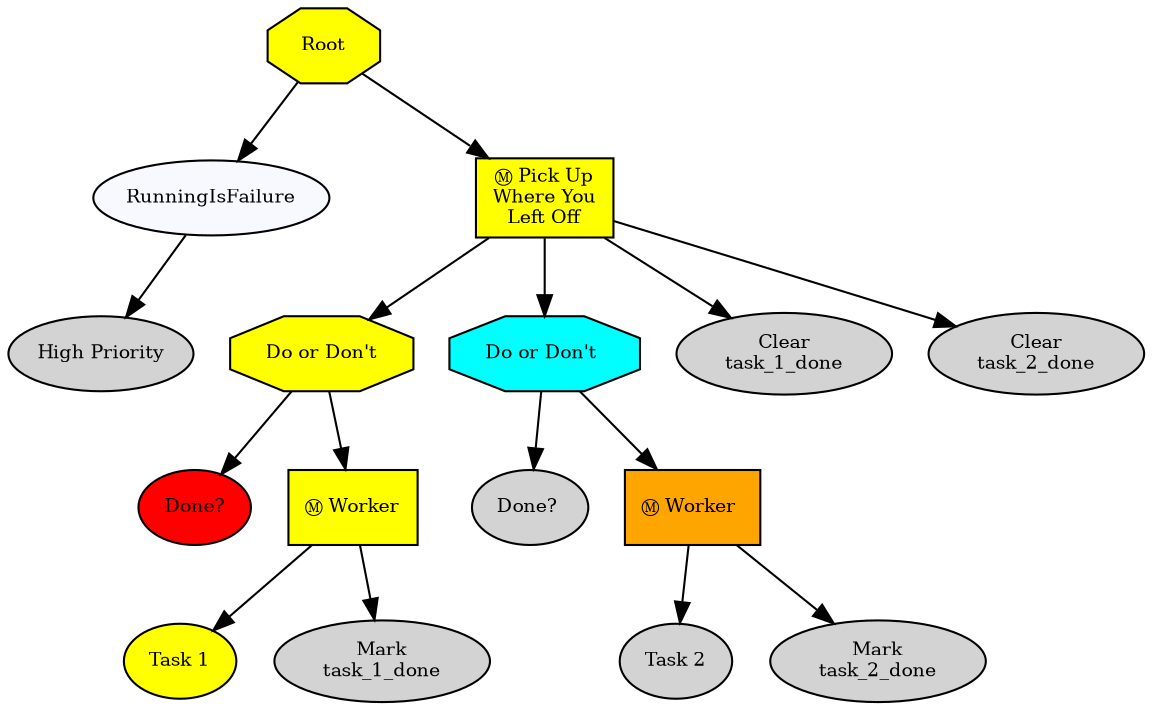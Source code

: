 digraph pastafarianism {
ordering=out;
graph [fontname="times-roman"];
node [fontname="times-roman"];
edge [fontname="times-roman"];
Root [fillcolor=yellow, fontcolor=black, fontsize=9, label=Root, shape=octagon, style=filled];
RunningIsFailure [fillcolor=ghostwhite, fontcolor=black, fontsize=9, label=RunningIsFailure, shape=ellipse, style=filled];
Root -> RunningIsFailure;
"High Priority" [fillcolor=lightgray, fontcolor=black, fontsize=9, label="High Priority", shape=ellipse, style=filled];
RunningIsFailure -> "High Priority";
"Pick Up\nWhere You\nLeft Off" [fillcolor=yellow, fontcolor=black, fontsize=9, label="Ⓜ Pick Up\nWhere You\nLeft Off", shape=box, style=filled];
Root -> "Pick Up\nWhere You\nLeft Off";
"Do or Don't" [fillcolor=yellow, fontcolor=black, fontsize=9, label="Do or Don't", shape=octagon, style=filled];
"Pick Up\nWhere You\nLeft Off" -> "Do or Don't";
"Done?" [fillcolor=red, fontcolor=black, fontsize=9, label="Done?", shape=ellipse, style=filled];
"Do or Don't" -> "Done?";
Worker [fillcolor=yellow, fontcolor=black, fontsize=9, label="Ⓜ Worker", shape=box, style=filled];
"Do or Don't" -> Worker;
"Task 1" [fillcolor=yellow, fontcolor=black, fontsize=9, label="Task 1", shape=ellipse, style=filled];
Worker -> "Task 1";
"Mark\ntask_1_done" [fillcolor=lightgray, fontcolor=black, fontsize=9, label="Mark\ntask_1_done", shape=ellipse, style=filled];
Worker -> "Mark\ntask_1_done";
"Do or Don't " [fillcolor=cyan, fontcolor=black, fontsize=9, label="Do or Don't ", shape=octagon, style=filled];
"Pick Up\nWhere You\nLeft Off" -> "Do or Don't ";
"Done? " [fillcolor=lightgray, fontcolor=black, fontsize=9, label="Done? ", shape=ellipse, style=filled];
"Do or Don't " -> "Done? ";
"Worker " [fillcolor=orange, fontcolor=black, fontsize=9, label="Ⓜ Worker ", shape=box, style=filled];
"Do or Don't " -> "Worker ";
"Task 2" [fillcolor=lightgray, fontcolor=black, fontsize=9, label="Task 2", shape=ellipse, style=filled];
"Worker " -> "Task 2";
"Mark\ntask_2_done" [fillcolor=lightgray, fontcolor=black, fontsize=9, label="Mark\ntask_2_done", shape=ellipse, style=filled];
"Worker " -> "Mark\ntask_2_done";
"Clear\ntask_1_done" [fillcolor=lightgray, fontcolor=black, fontsize=9, label="Clear\ntask_1_done", shape=ellipse, style=filled];
"Pick Up\nWhere You\nLeft Off" -> "Clear\ntask_1_done";
"Clear\ntask_2_done" [fillcolor=lightgray, fontcolor=black, fontsize=9, label="Clear\ntask_2_done", shape=ellipse, style=filled];
"Pick Up\nWhere You\nLeft Off" -> "Clear\ntask_2_done";
}
